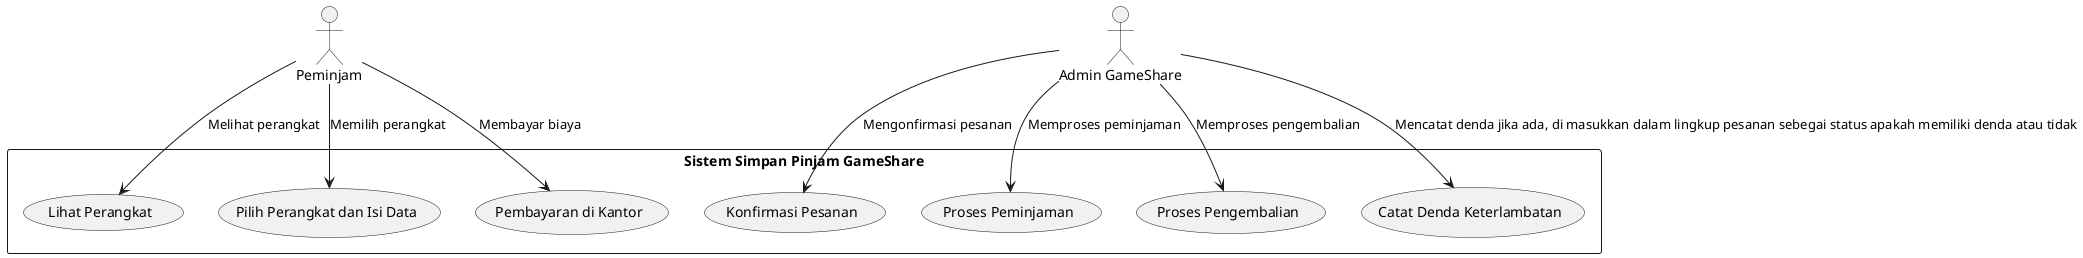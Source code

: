 @startuml

actor "Peminjam" as P
actor "Admin GameShare" as A

rectangle "Sistem Simpan Pinjam GameShare" {
    usecase "Lihat Perangkat" as UC1
    usecase "Pilih Perangkat dan Isi Data" as UC2
    usecase "Pembayaran di Kantor" as UC3
    usecase "Konfirmasi Pesanan" as UC4
    usecase "Proses Peminjaman" as UC5
    usecase "Proses Pengembalian" as UC6
    usecase "Catat Denda Keterlambatan" as UC7
}

P --> UC1 : Melihat perangkat
P --> UC2 : Memilih perangkat
P --> UC3 : Membayar biaya
A --> UC4 : Mengonfirmasi pesanan
A --> UC5 : Memproses peminjaman
A --> UC6 : Memproses pengembalian
A --> UC7 : Mencatat denda jika ada, di masukkan dalam lingkup pesanan sebegai status apakah memiliki denda atau tidak

@enduml
